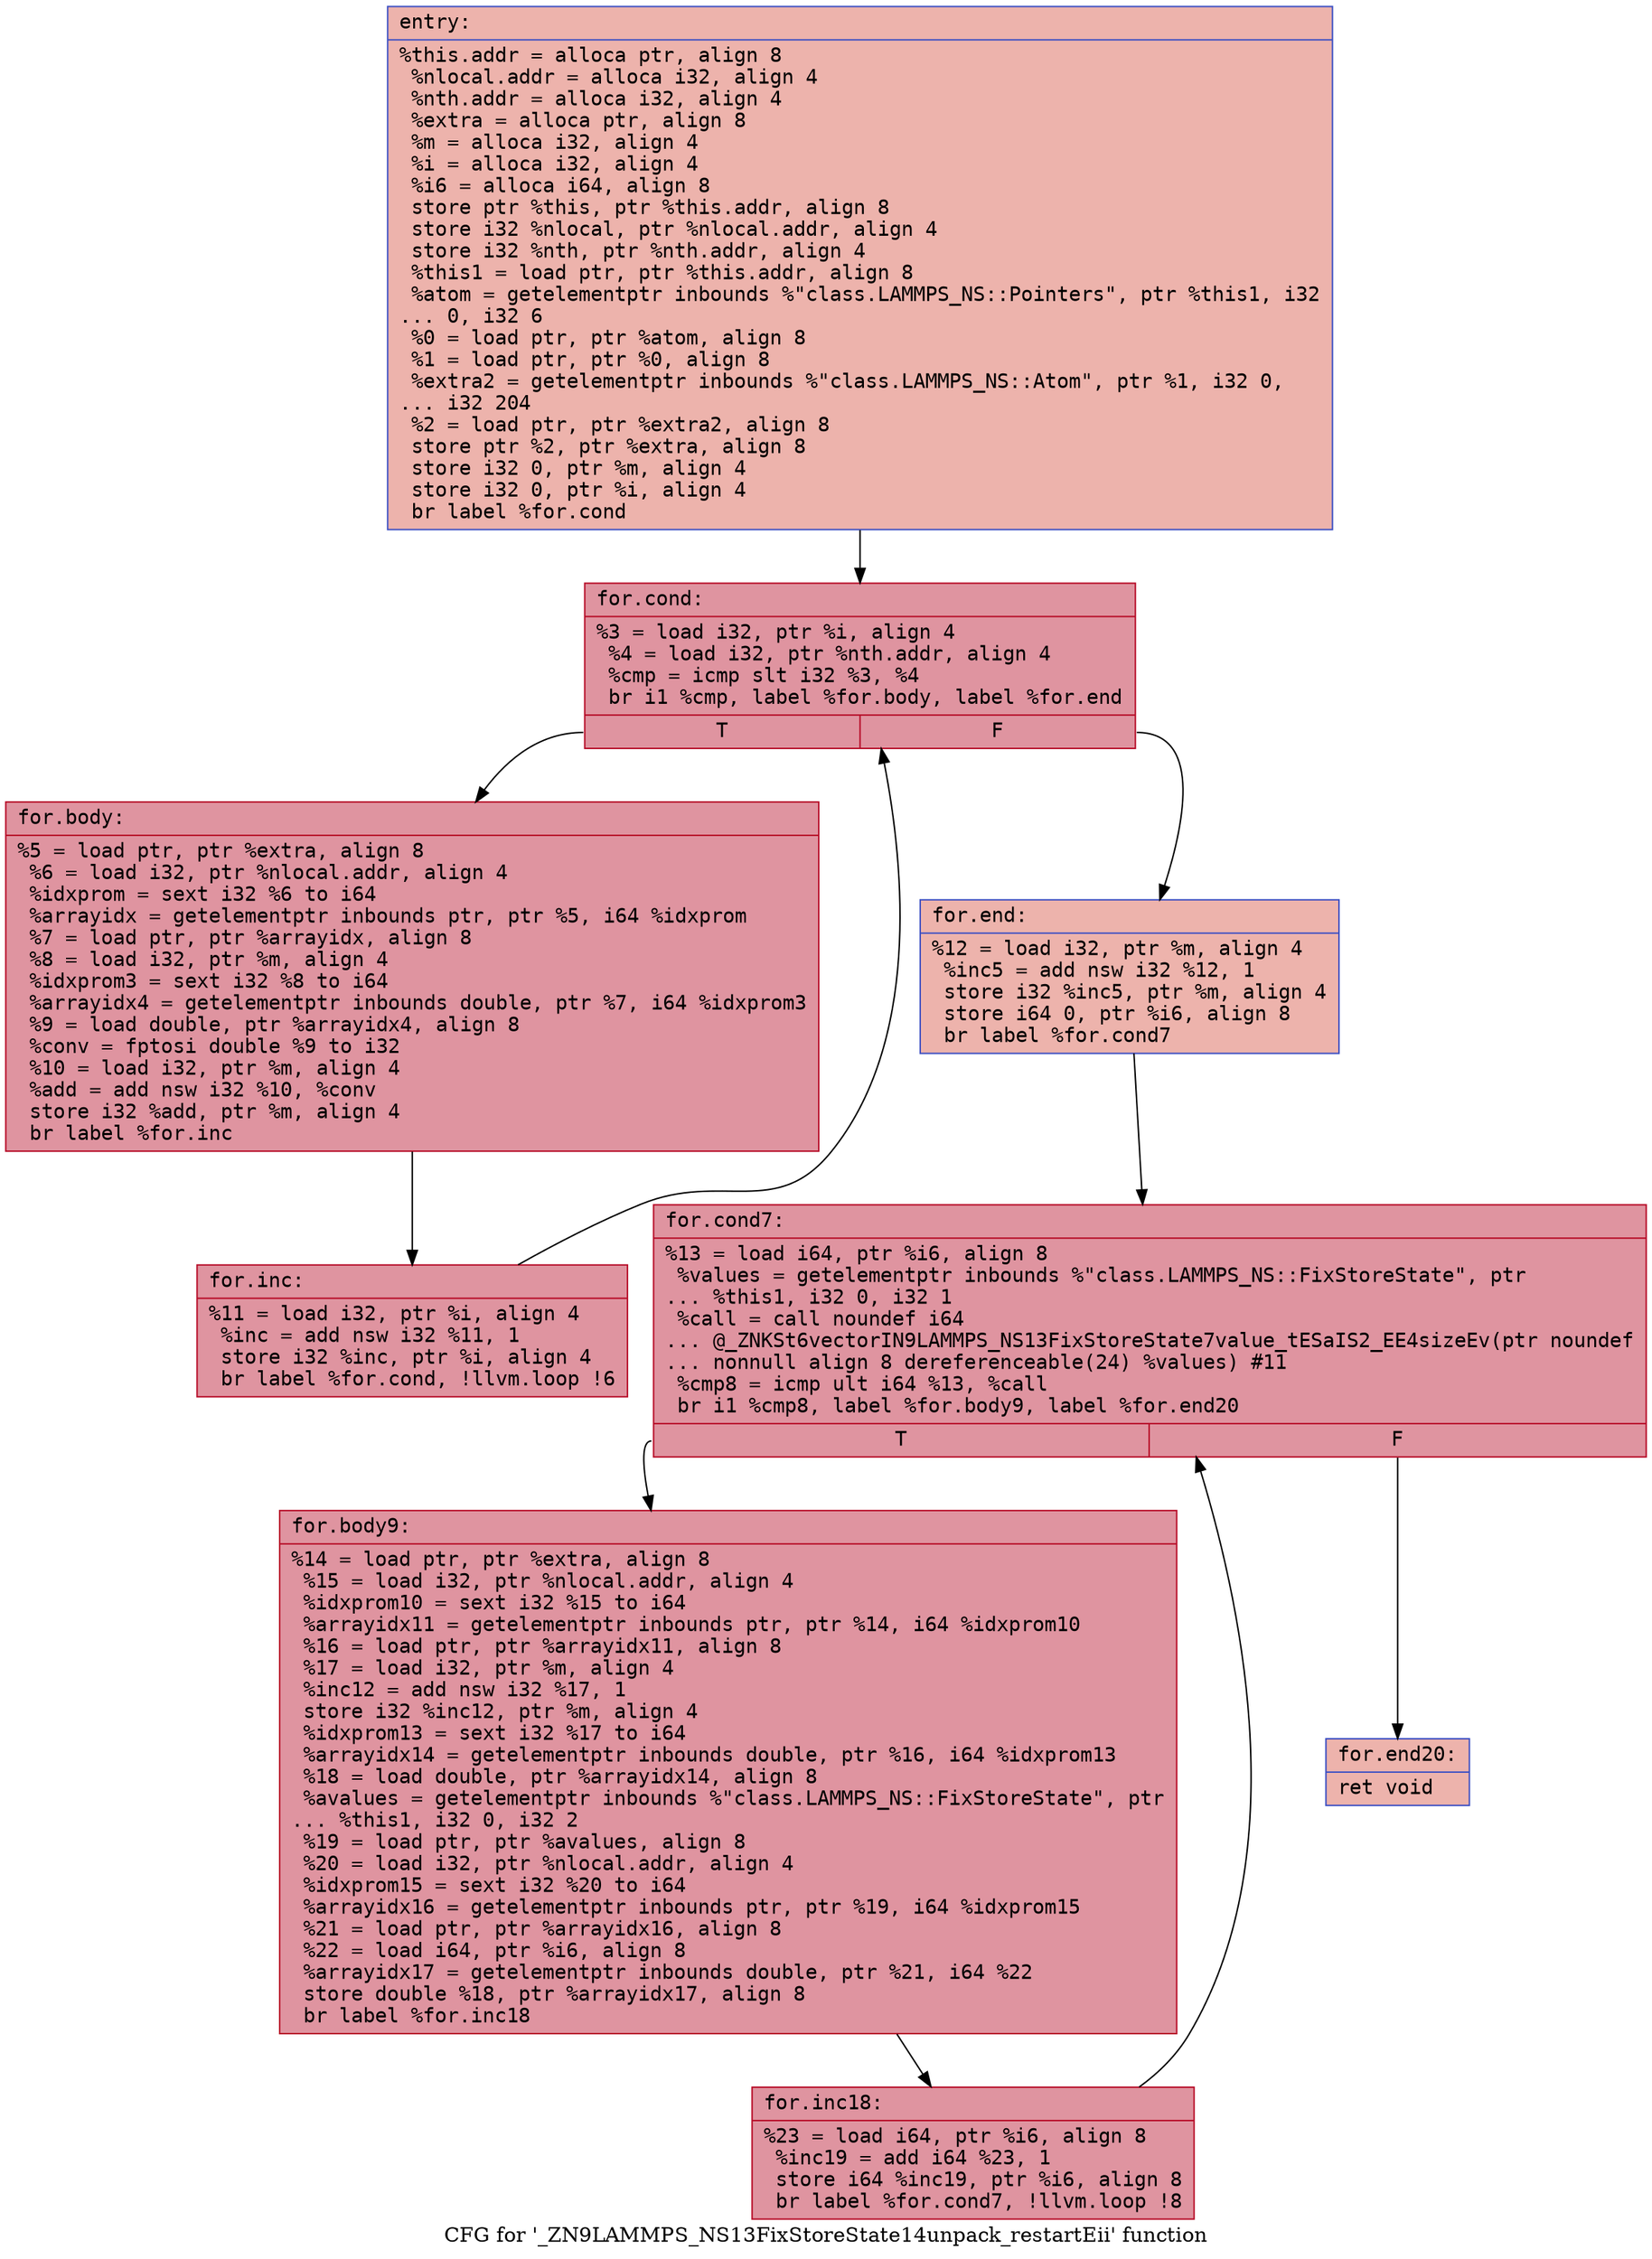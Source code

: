 digraph "CFG for '_ZN9LAMMPS_NS13FixStoreState14unpack_restartEii' function" {
	label="CFG for '_ZN9LAMMPS_NS13FixStoreState14unpack_restartEii' function";

	Node0x55b564848ed0 [shape=record,color="#3d50c3ff", style=filled, fillcolor="#d6524470" fontname="Courier",label="{entry:\l|  %this.addr = alloca ptr, align 8\l  %nlocal.addr = alloca i32, align 4\l  %nth.addr = alloca i32, align 4\l  %extra = alloca ptr, align 8\l  %m = alloca i32, align 4\l  %i = alloca i32, align 4\l  %i6 = alloca i64, align 8\l  store ptr %this, ptr %this.addr, align 8\l  store i32 %nlocal, ptr %nlocal.addr, align 4\l  store i32 %nth, ptr %nth.addr, align 4\l  %this1 = load ptr, ptr %this.addr, align 8\l  %atom = getelementptr inbounds %\"class.LAMMPS_NS::Pointers\", ptr %this1, i32\l... 0, i32 6\l  %0 = load ptr, ptr %atom, align 8\l  %1 = load ptr, ptr %0, align 8\l  %extra2 = getelementptr inbounds %\"class.LAMMPS_NS::Atom\", ptr %1, i32 0,\l... i32 204\l  %2 = load ptr, ptr %extra2, align 8\l  store ptr %2, ptr %extra, align 8\l  store i32 0, ptr %m, align 4\l  store i32 0, ptr %i, align 4\l  br label %for.cond\l}"];
	Node0x55b564848ed0 -> Node0x55b564a65e40[tooltip="entry -> for.cond\nProbability 100.00%" ];
	Node0x55b564a65e40 [shape=record,color="#b70d28ff", style=filled, fillcolor="#b70d2870" fontname="Courier",label="{for.cond:\l|  %3 = load i32, ptr %i, align 4\l  %4 = load i32, ptr %nth.addr, align 4\l  %cmp = icmp slt i32 %3, %4\l  br i1 %cmp, label %for.body, label %for.end\l|{<s0>T|<s1>F}}"];
	Node0x55b564a65e40:s0 -> Node0x55b564a660e0[tooltip="for.cond -> for.body\nProbability 96.88%" ];
	Node0x55b564a65e40:s1 -> Node0x55b564a66160[tooltip="for.cond -> for.end\nProbability 3.12%" ];
	Node0x55b564a660e0 [shape=record,color="#b70d28ff", style=filled, fillcolor="#b70d2870" fontname="Courier",label="{for.body:\l|  %5 = load ptr, ptr %extra, align 8\l  %6 = load i32, ptr %nlocal.addr, align 4\l  %idxprom = sext i32 %6 to i64\l  %arrayidx = getelementptr inbounds ptr, ptr %5, i64 %idxprom\l  %7 = load ptr, ptr %arrayidx, align 8\l  %8 = load i32, ptr %m, align 4\l  %idxprom3 = sext i32 %8 to i64\l  %arrayidx4 = getelementptr inbounds double, ptr %7, i64 %idxprom3\l  %9 = load double, ptr %arrayidx4, align 8\l  %conv = fptosi double %9 to i32\l  %10 = load i32, ptr %m, align 4\l  %add = add nsw i32 %10, %conv\l  store i32 %add, ptr %m, align 4\l  br label %for.inc\l}"];
	Node0x55b564a660e0 -> Node0x55b564a66a30[tooltip="for.body -> for.inc\nProbability 100.00%" ];
	Node0x55b564a66a30 [shape=record,color="#b70d28ff", style=filled, fillcolor="#b70d2870" fontname="Courier",label="{for.inc:\l|  %11 = load i32, ptr %i, align 4\l  %inc = add nsw i32 %11, 1\l  store i32 %inc, ptr %i, align 4\l  br label %for.cond, !llvm.loop !6\l}"];
	Node0x55b564a66a30 -> Node0x55b564a65e40[tooltip="for.inc -> for.cond\nProbability 100.00%" ];
	Node0x55b564a66160 [shape=record,color="#3d50c3ff", style=filled, fillcolor="#d6524470" fontname="Courier",label="{for.end:\l|  %12 = load i32, ptr %m, align 4\l  %inc5 = add nsw i32 %12, 1\l  store i32 %inc5, ptr %m, align 4\l  store i64 0, ptr %i6, align 8\l  br label %for.cond7\l}"];
	Node0x55b564a66160 -> Node0x55b564a67210[tooltip="for.end -> for.cond7\nProbability 100.00%" ];
	Node0x55b564a67210 [shape=record,color="#b70d28ff", style=filled, fillcolor="#b70d2870" fontname="Courier",label="{for.cond7:\l|  %13 = load i64, ptr %i6, align 8\l  %values = getelementptr inbounds %\"class.LAMMPS_NS::FixStoreState\", ptr\l... %this1, i32 0, i32 1\l  %call = call noundef i64\l... @_ZNKSt6vectorIN9LAMMPS_NS13FixStoreState7value_tESaIS2_EE4sizeEv(ptr noundef\l... nonnull align 8 dereferenceable(24) %values) #11\l  %cmp8 = icmp ult i64 %13, %call\l  br i1 %cmp8, label %for.body9, label %for.end20\l|{<s0>T|<s1>F}}"];
	Node0x55b564a67210:s0 -> Node0x55b564a67460[tooltip="for.cond7 -> for.body9\nProbability 96.88%" ];
	Node0x55b564a67210:s1 -> Node0x55b564a676c0[tooltip="for.cond7 -> for.end20\nProbability 3.12%" ];
	Node0x55b564a67460 [shape=record,color="#b70d28ff", style=filled, fillcolor="#b70d2870" fontname="Courier",label="{for.body9:\l|  %14 = load ptr, ptr %extra, align 8\l  %15 = load i32, ptr %nlocal.addr, align 4\l  %idxprom10 = sext i32 %15 to i64\l  %arrayidx11 = getelementptr inbounds ptr, ptr %14, i64 %idxprom10\l  %16 = load ptr, ptr %arrayidx11, align 8\l  %17 = load i32, ptr %m, align 4\l  %inc12 = add nsw i32 %17, 1\l  store i32 %inc12, ptr %m, align 4\l  %idxprom13 = sext i32 %17 to i64\l  %arrayidx14 = getelementptr inbounds double, ptr %16, i64 %idxprom13\l  %18 = load double, ptr %arrayidx14, align 8\l  %avalues = getelementptr inbounds %\"class.LAMMPS_NS::FixStoreState\", ptr\l... %this1, i32 0, i32 2\l  %19 = load ptr, ptr %avalues, align 8\l  %20 = load i32, ptr %nlocal.addr, align 4\l  %idxprom15 = sext i32 %20 to i64\l  %arrayidx16 = getelementptr inbounds ptr, ptr %19, i64 %idxprom15\l  %21 = load ptr, ptr %arrayidx16, align 8\l  %22 = load i64, ptr %i6, align 8\l  %arrayidx17 = getelementptr inbounds double, ptr %21, i64 %22\l  store double %18, ptr %arrayidx17, align 8\l  br label %for.inc18\l}"];
	Node0x55b564a67460 -> Node0x55b564a68460[tooltip="for.body9 -> for.inc18\nProbability 100.00%" ];
	Node0x55b564a68460 [shape=record,color="#b70d28ff", style=filled, fillcolor="#b70d2870" fontname="Courier",label="{for.inc18:\l|  %23 = load i64, ptr %i6, align 8\l  %inc19 = add i64 %23, 1\l  store i64 %inc19, ptr %i6, align 8\l  br label %for.cond7, !llvm.loop !8\l}"];
	Node0x55b564a68460 -> Node0x55b564a67210[tooltip="for.inc18 -> for.cond7\nProbability 100.00%" ];
	Node0x55b564a676c0 [shape=record,color="#3d50c3ff", style=filled, fillcolor="#d6524470" fontname="Courier",label="{for.end20:\l|  ret void\l}"];
}
